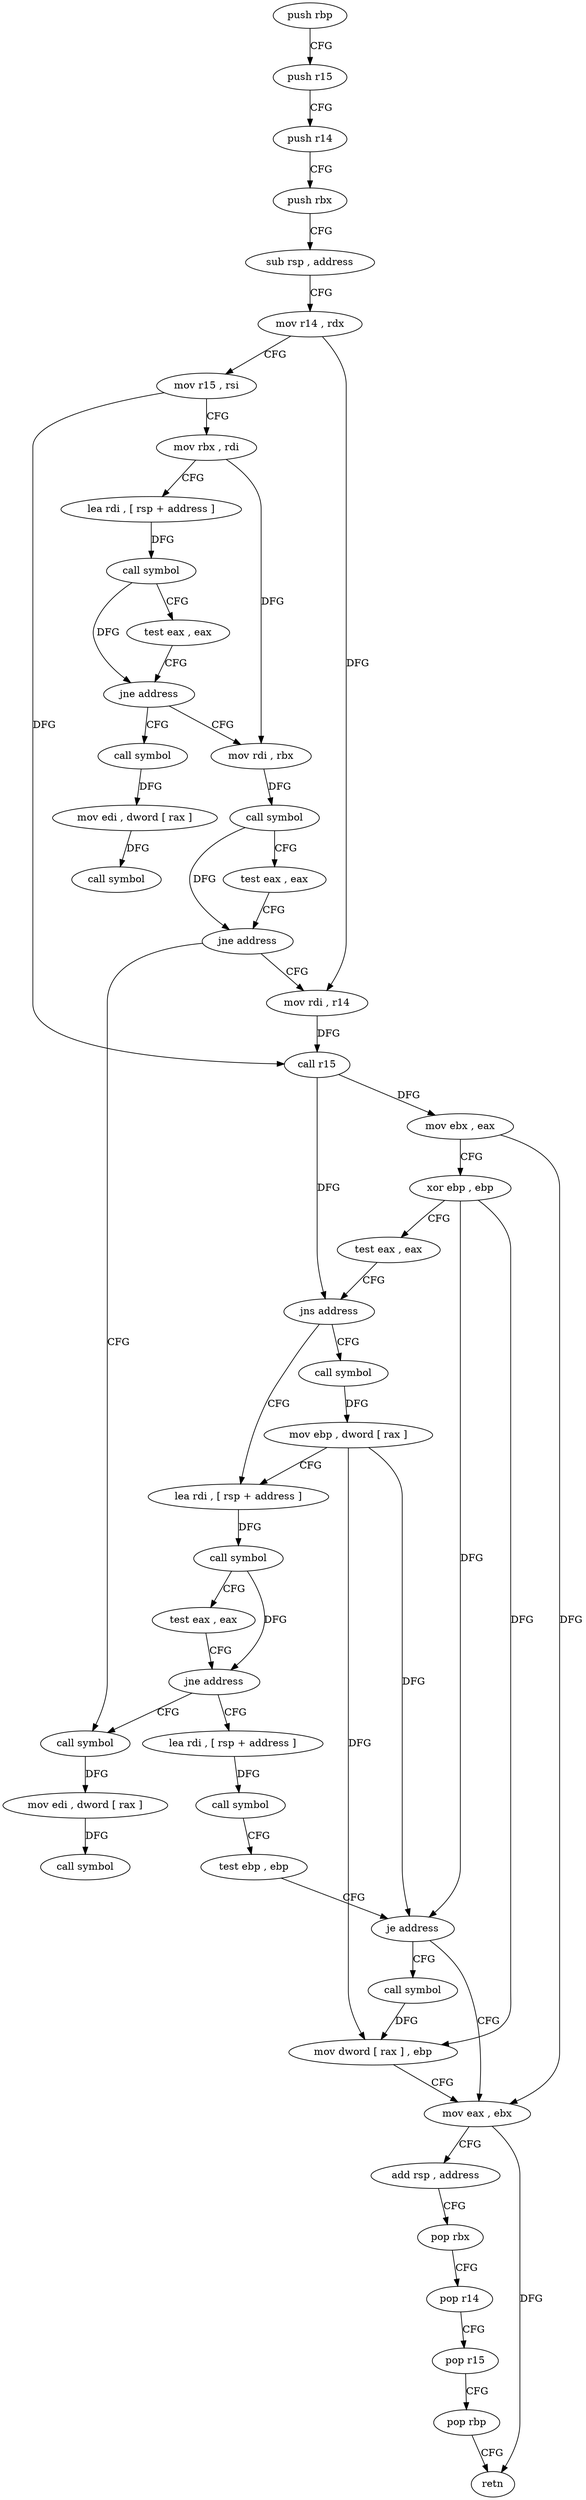 digraph "func" {
"4253504" [label = "push rbp" ]
"4253505" [label = "push r15" ]
"4253507" [label = "push r14" ]
"4253509" [label = "push rbx" ]
"4253510" [label = "sub rsp , address" ]
"4253514" [label = "mov r14 , rdx" ]
"4253517" [label = "mov r15 , rsi" ]
"4253520" [label = "mov rbx , rdi" ]
"4253523" [label = "lea rdi , [ rsp + address ]" ]
"4253528" [label = "call symbol" ]
"4253533" [label = "test eax , eax" ]
"4253535" [label = "jne address" ]
"4253630" [label = "call symbol" ]
"4253537" [label = "mov rdi , rbx" ]
"4253635" [label = "mov edi , dword [ rax ]" ]
"4253637" [label = "call symbol" ]
"4253540" [label = "call symbol" ]
"4253545" [label = "test eax , eax" ]
"4253547" [label = "jne address" ]
"4253618" [label = "call symbol" ]
"4253549" [label = "mov rdi , r14" ]
"4253623" [label = "mov edi , dword [ rax ]" ]
"4253625" [label = "call symbol" ]
"4253552" [label = "call r15" ]
"4253555" [label = "mov ebx , eax" ]
"4253557" [label = "xor ebp , ebp" ]
"4253559" [label = "test eax , eax" ]
"4253561" [label = "jns address" ]
"4253570" [label = "lea rdi , [ rsp + address ]" ]
"4253563" [label = "call symbol" ]
"4253575" [label = "call symbol" ]
"4253580" [label = "test eax , eax" ]
"4253582" [label = "jne address" ]
"4253584" [label = "lea rdi , [ rsp + address ]" ]
"4253568" [label = "mov ebp , dword [ rax ]" ]
"4253589" [label = "call symbol" ]
"4253594" [label = "test ebp , ebp" ]
"4253596" [label = "je address" ]
"4253605" [label = "mov eax , ebx" ]
"4253598" [label = "call symbol" ]
"4253607" [label = "add rsp , address" ]
"4253611" [label = "pop rbx" ]
"4253612" [label = "pop r14" ]
"4253614" [label = "pop r15" ]
"4253616" [label = "pop rbp" ]
"4253617" [label = "retn" ]
"4253603" [label = "mov dword [ rax ] , ebp" ]
"4253504" -> "4253505" [ label = "CFG" ]
"4253505" -> "4253507" [ label = "CFG" ]
"4253507" -> "4253509" [ label = "CFG" ]
"4253509" -> "4253510" [ label = "CFG" ]
"4253510" -> "4253514" [ label = "CFG" ]
"4253514" -> "4253517" [ label = "CFG" ]
"4253514" -> "4253549" [ label = "DFG" ]
"4253517" -> "4253520" [ label = "CFG" ]
"4253517" -> "4253552" [ label = "DFG" ]
"4253520" -> "4253523" [ label = "CFG" ]
"4253520" -> "4253537" [ label = "DFG" ]
"4253523" -> "4253528" [ label = "DFG" ]
"4253528" -> "4253533" [ label = "CFG" ]
"4253528" -> "4253535" [ label = "DFG" ]
"4253533" -> "4253535" [ label = "CFG" ]
"4253535" -> "4253630" [ label = "CFG" ]
"4253535" -> "4253537" [ label = "CFG" ]
"4253630" -> "4253635" [ label = "DFG" ]
"4253537" -> "4253540" [ label = "DFG" ]
"4253635" -> "4253637" [ label = "DFG" ]
"4253540" -> "4253545" [ label = "CFG" ]
"4253540" -> "4253547" [ label = "DFG" ]
"4253545" -> "4253547" [ label = "CFG" ]
"4253547" -> "4253618" [ label = "CFG" ]
"4253547" -> "4253549" [ label = "CFG" ]
"4253618" -> "4253623" [ label = "DFG" ]
"4253549" -> "4253552" [ label = "DFG" ]
"4253623" -> "4253625" [ label = "DFG" ]
"4253552" -> "4253555" [ label = "DFG" ]
"4253552" -> "4253561" [ label = "DFG" ]
"4253555" -> "4253557" [ label = "CFG" ]
"4253555" -> "4253605" [ label = "DFG" ]
"4253557" -> "4253559" [ label = "CFG" ]
"4253557" -> "4253596" [ label = "DFG" ]
"4253557" -> "4253603" [ label = "DFG" ]
"4253559" -> "4253561" [ label = "CFG" ]
"4253561" -> "4253570" [ label = "CFG" ]
"4253561" -> "4253563" [ label = "CFG" ]
"4253570" -> "4253575" [ label = "DFG" ]
"4253563" -> "4253568" [ label = "DFG" ]
"4253575" -> "4253580" [ label = "CFG" ]
"4253575" -> "4253582" [ label = "DFG" ]
"4253580" -> "4253582" [ label = "CFG" ]
"4253582" -> "4253618" [ label = "CFG" ]
"4253582" -> "4253584" [ label = "CFG" ]
"4253584" -> "4253589" [ label = "DFG" ]
"4253568" -> "4253570" [ label = "CFG" ]
"4253568" -> "4253596" [ label = "DFG" ]
"4253568" -> "4253603" [ label = "DFG" ]
"4253589" -> "4253594" [ label = "CFG" ]
"4253594" -> "4253596" [ label = "CFG" ]
"4253596" -> "4253605" [ label = "CFG" ]
"4253596" -> "4253598" [ label = "CFG" ]
"4253605" -> "4253607" [ label = "CFG" ]
"4253605" -> "4253617" [ label = "DFG" ]
"4253598" -> "4253603" [ label = "DFG" ]
"4253607" -> "4253611" [ label = "CFG" ]
"4253611" -> "4253612" [ label = "CFG" ]
"4253612" -> "4253614" [ label = "CFG" ]
"4253614" -> "4253616" [ label = "CFG" ]
"4253616" -> "4253617" [ label = "CFG" ]
"4253603" -> "4253605" [ label = "CFG" ]
}
